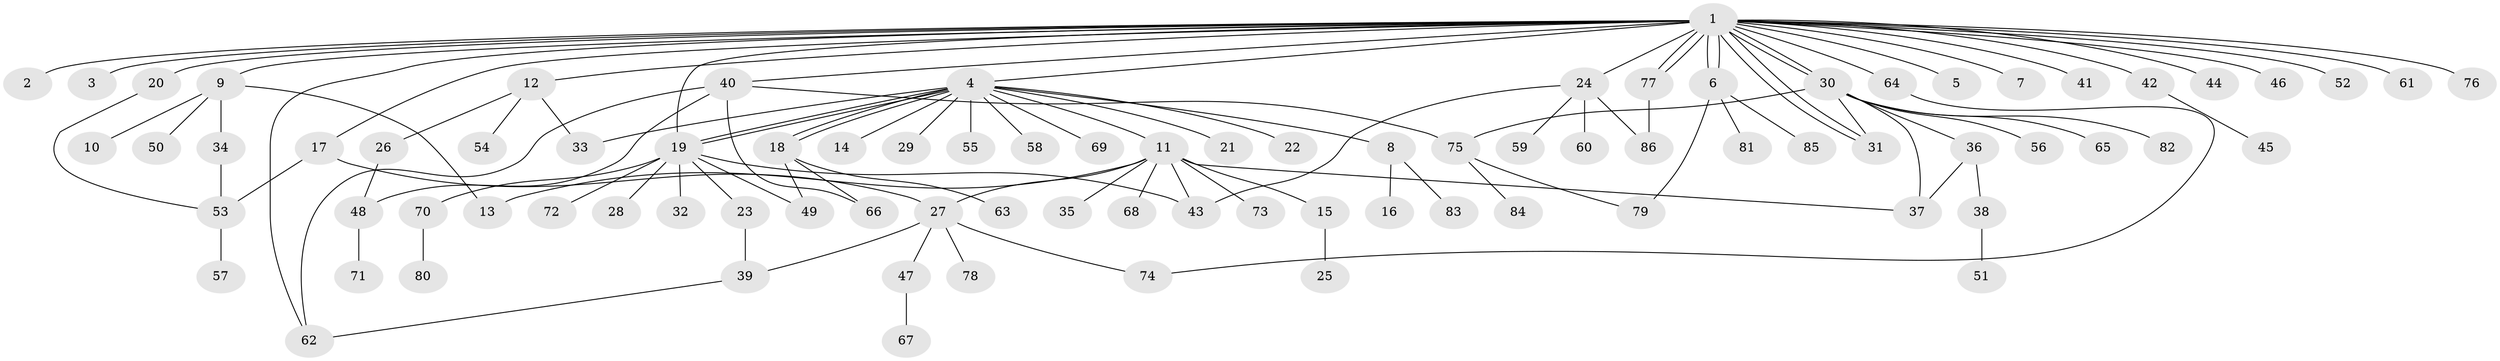 // coarse degree distribution, {1: 0.5384615384615384, 15: 0.038461538461538464, 3: 0.15384615384615385, 8: 0.07692307692307693, 5: 0.038461538461538464, 6: 0.038461538461538464, 2: 0.11538461538461539}
// Generated by graph-tools (version 1.1) at 2025/36/03/04/25 23:36:56]
// undirected, 86 vertices, 112 edges
graph export_dot {
  node [color=gray90,style=filled];
  1;
  2;
  3;
  4;
  5;
  6;
  7;
  8;
  9;
  10;
  11;
  12;
  13;
  14;
  15;
  16;
  17;
  18;
  19;
  20;
  21;
  22;
  23;
  24;
  25;
  26;
  27;
  28;
  29;
  30;
  31;
  32;
  33;
  34;
  35;
  36;
  37;
  38;
  39;
  40;
  41;
  42;
  43;
  44;
  45;
  46;
  47;
  48;
  49;
  50;
  51;
  52;
  53;
  54;
  55;
  56;
  57;
  58;
  59;
  60;
  61;
  62;
  63;
  64;
  65;
  66;
  67;
  68;
  69;
  70;
  71;
  72;
  73;
  74;
  75;
  76;
  77;
  78;
  79;
  80;
  81;
  82;
  83;
  84;
  85;
  86;
  1 -- 2;
  1 -- 3;
  1 -- 4;
  1 -- 5;
  1 -- 6;
  1 -- 6;
  1 -- 7;
  1 -- 9;
  1 -- 12;
  1 -- 17;
  1 -- 19;
  1 -- 20;
  1 -- 24;
  1 -- 30;
  1 -- 30;
  1 -- 31;
  1 -- 31;
  1 -- 40;
  1 -- 41;
  1 -- 42;
  1 -- 44;
  1 -- 46;
  1 -- 52;
  1 -- 61;
  1 -- 62;
  1 -- 64;
  1 -- 76;
  1 -- 77;
  1 -- 77;
  4 -- 8;
  4 -- 11;
  4 -- 14;
  4 -- 18;
  4 -- 18;
  4 -- 19;
  4 -- 19;
  4 -- 21;
  4 -- 22;
  4 -- 29;
  4 -- 33;
  4 -- 55;
  4 -- 58;
  4 -- 69;
  6 -- 79;
  6 -- 81;
  6 -- 85;
  8 -- 16;
  8 -- 83;
  9 -- 10;
  9 -- 13;
  9 -- 34;
  9 -- 50;
  11 -- 13;
  11 -- 15;
  11 -- 27;
  11 -- 35;
  11 -- 37;
  11 -- 43;
  11 -- 68;
  11 -- 73;
  12 -- 26;
  12 -- 33;
  12 -- 54;
  15 -- 25;
  17 -- 27;
  17 -- 53;
  18 -- 49;
  18 -- 63;
  18 -- 66;
  19 -- 23;
  19 -- 28;
  19 -- 32;
  19 -- 43;
  19 -- 49;
  19 -- 70;
  19 -- 72;
  20 -- 53;
  23 -- 39;
  24 -- 43;
  24 -- 59;
  24 -- 60;
  24 -- 86;
  26 -- 48;
  27 -- 39;
  27 -- 47;
  27 -- 74;
  27 -- 78;
  30 -- 31;
  30 -- 36;
  30 -- 37;
  30 -- 56;
  30 -- 65;
  30 -- 75;
  30 -- 82;
  34 -- 53;
  36 -- 37;
  36 -- 38;
  38 -- 51;
  39 -- 62;
  40 -- 48;
  40 -- 62;
  40 -- 66;
  40 -- 75;
  42 -- 45;
  47 -- 67;
  48 -- 71;
  53 -- 57;
  64 -- 74;
  70 -- 80;
  75 -- 79;
  75 -- 84;
  77 -- 86;
}
